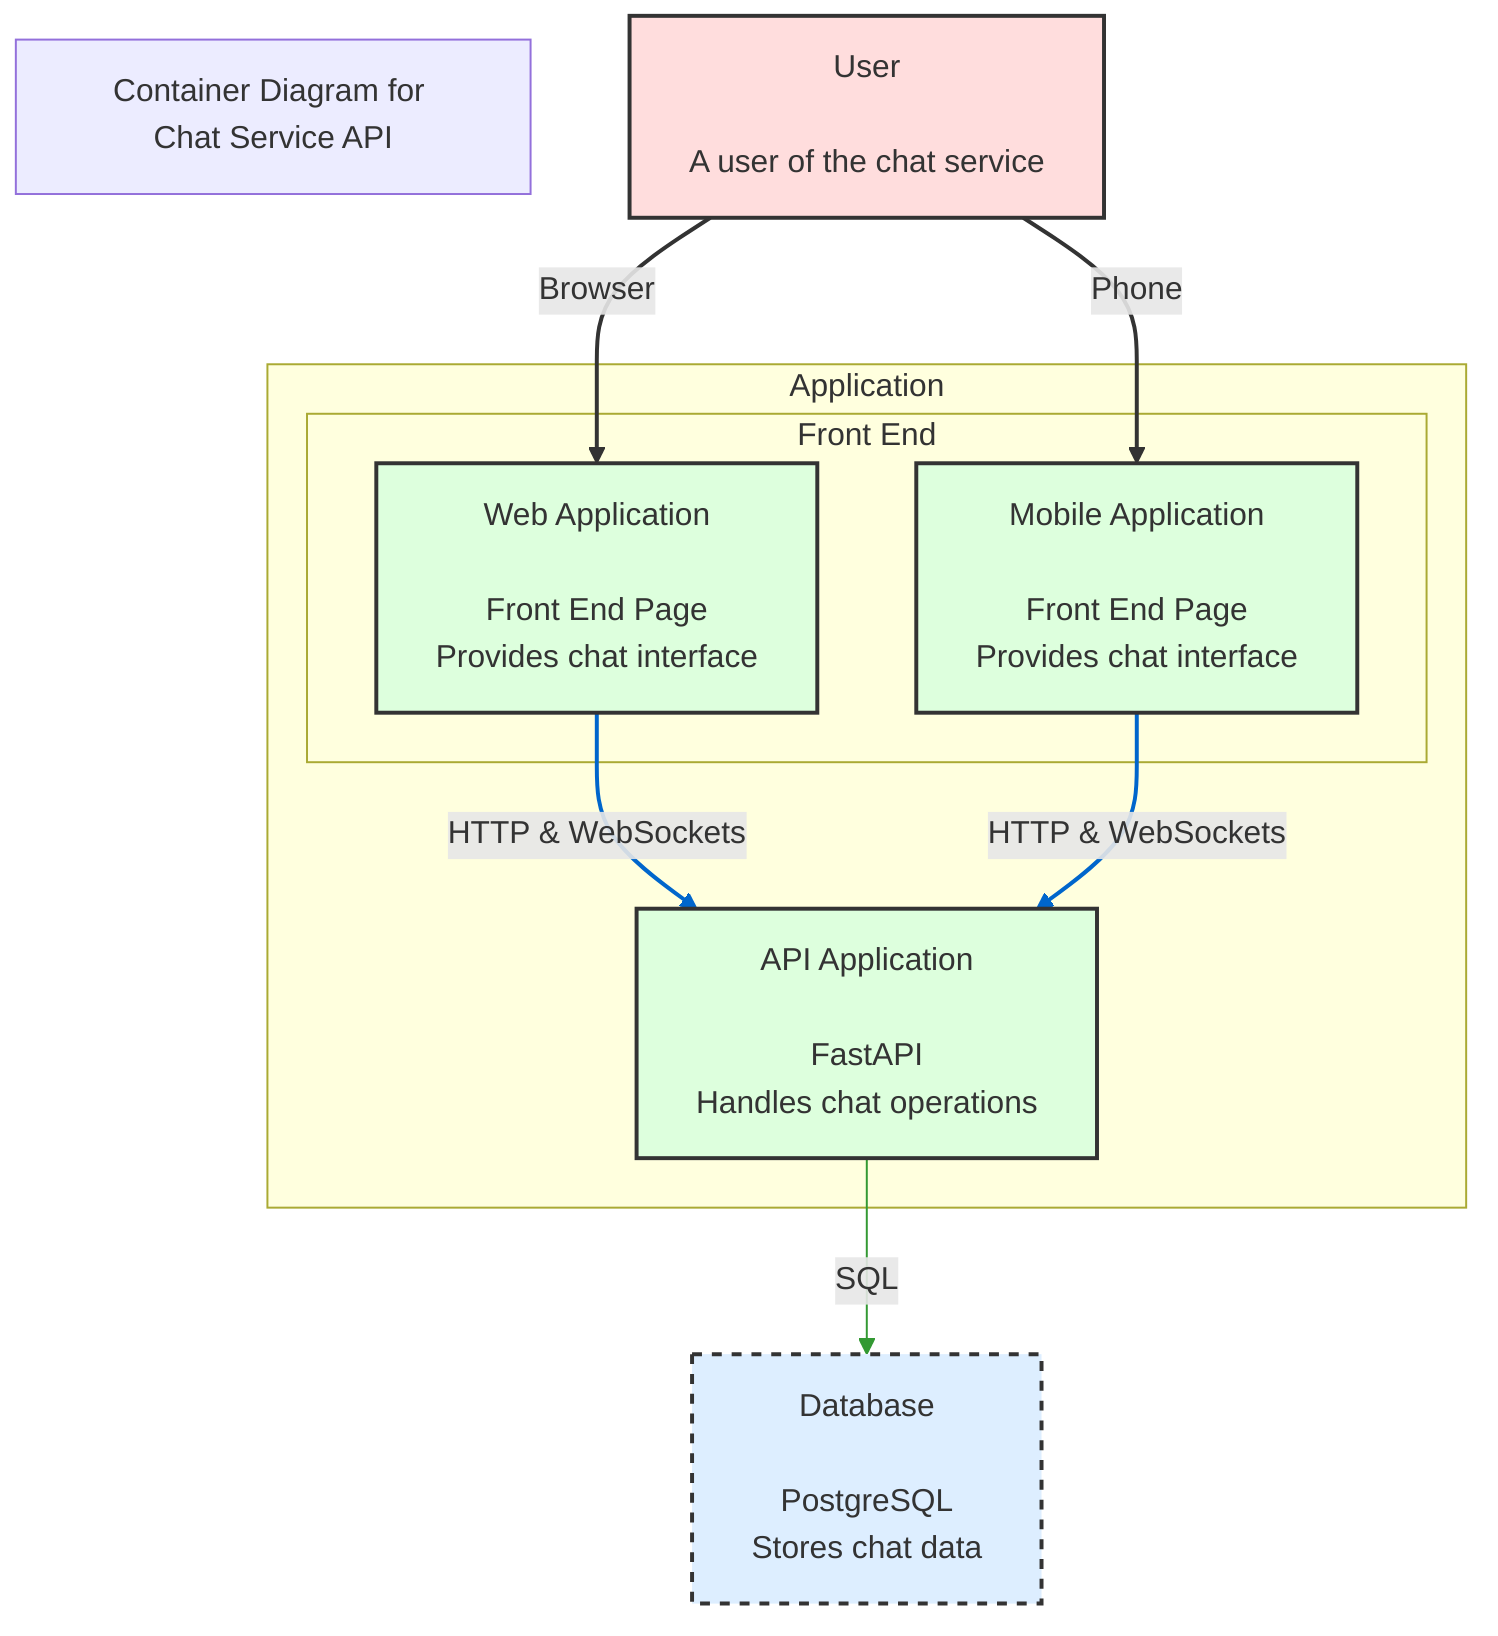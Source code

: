 flowchart TB
    %% Title
    title["Container Diagram for Chat Service API"]

    %% Define styles
    classDef person fill:#ffdddd,stroke:#333,stroke-width:2px;
    classDef database fill:#ddeeff,stroke:#333,stroke-width:2px,stroke-dasharray: 5;
    classDef container fill:#ddffdd,stroke:#333,stroke-width:2px;
    classDef boundary stroke:#999,stroke-width:2px,stroke-dasharray: 3;

    %% Define elements
    user["User\n\nA user of the chat service"]:::person
    database["Database\n\nPostgreSQL\nStores chat data"]:::database

    subgraph Application_Boundary["Application"]
        subgraph Front_End["Front End"]
            web_app["Web Application\n\nFront End Page\nProvides chat interface"]:::container
            mobile_app["Mobile Application\n\nFront End Page\nProvides chat interface"]:::container
        end
        api_service["API Application\n\nFastAPI\nHandles chat operations"]:::container
    end

    %% Define relationships
    user -->|Browser| web_app
    user -->|Phone| mobile_app
    web_app -->|HTTP & WebSockets| api_service
    mobile_app -->|HTTP & WebSockets| api_service
    api_service -->|SQL| database

    %% Link styles
    linkStyle 0 stroke:#333,stroke-width:2px;
    linkStyle 1 stroke:#333,stroke-width:2px;
    linkStyle 2 stroke:#0066cc,stroke-width:2px;
    linkStyle 3 stroke:#0066cc,stroke-width:2px;
    linkStyle 4 stroke:#339933,stroke-width:2p